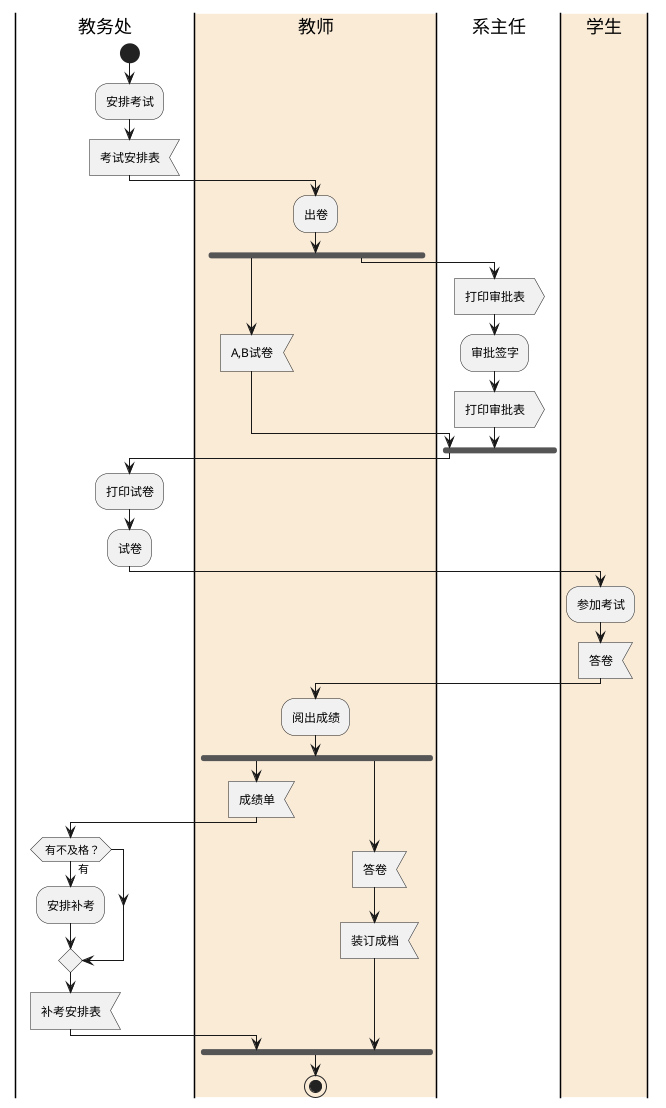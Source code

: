 @startuml
|教务处|
start
:安排考试;
:考试安排表<
|#AntiqueWhite|教师|
:出卷;
fork
    :A,B试卷<
fork again
   |系主任|
   :打印审批表>
   :审批签字;
   :打印审批表>
   |系主任|
end fork
|教务处|
:打印试卷;
:试卷;
|教务处|
|#AntiqueWhite|学生|
:参加考试;
:答卷<
|#AntiqueWhite|学生|
|#AntiqueWhite|教师|
:阅出成绩;
fork
    :成绩单<
    |教务处|
    if( 有不及格？) then( 有 )
        :安排补考;
     endif
     :补考安排表<
     |教务处|
fork again
    |教师|
    :答卷<
    :装订成档<
    |教师|
|教师|
|教务处|
|教师|
end fork
stop
@enduml
